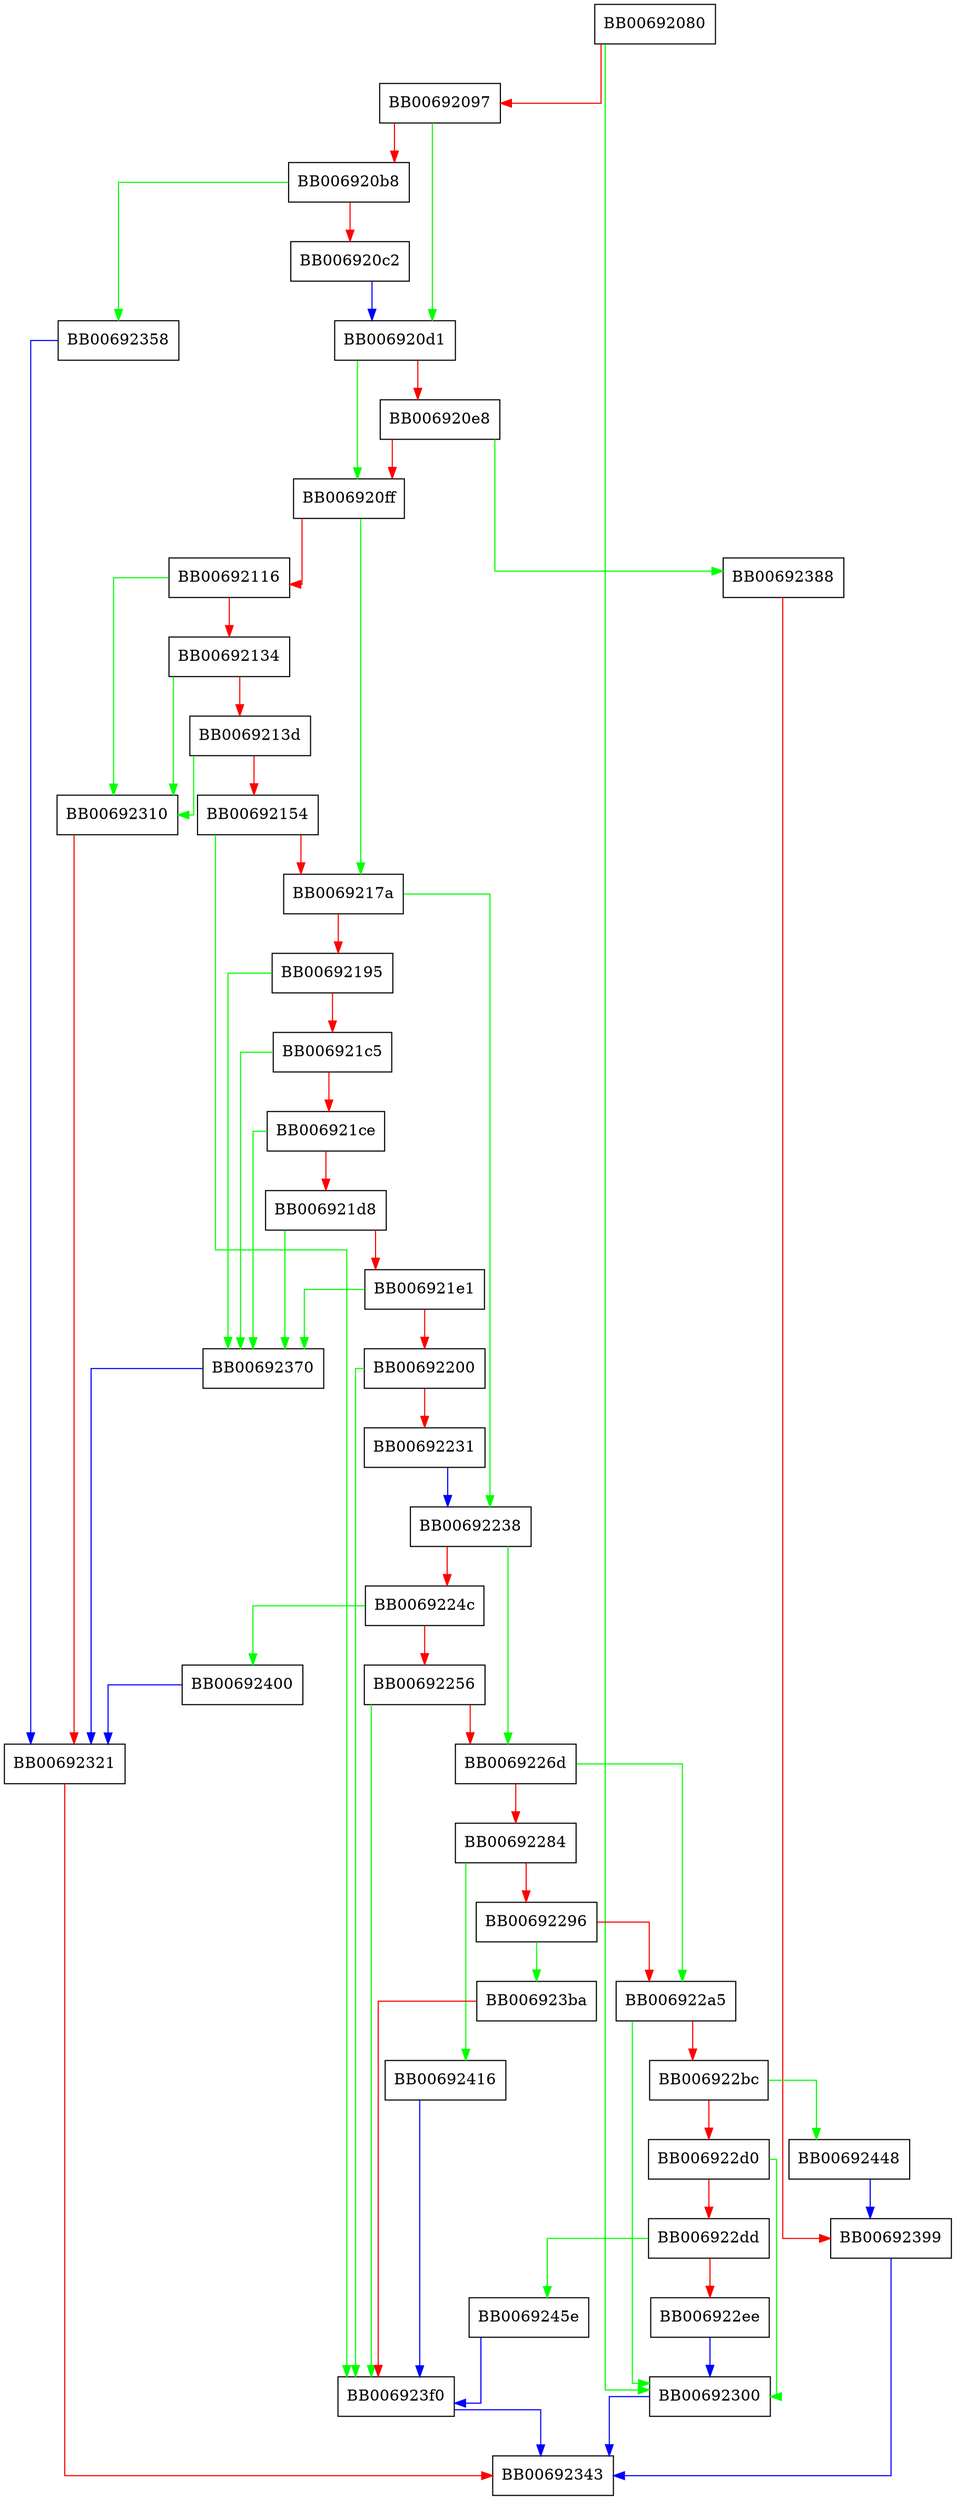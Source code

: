 digraph aes_set_ctx_params {
  node [shape="box"];
  graph [splines=ortho];
  BB00692080 -> BB00692300 [color="green"];
  BB00692080 -> BB00692097 [color="red"];
  BB00692097 -> BB006920d1 [color="green"];
  BB00692097 -> BB006920b8 [color="red"];
  BB006920b8 -> BB00692358 [color="green"];
  BB006920b8 -> BB006920c2 [color="red"];
  BB006920c2 -> BB006920d1 [color="blue"];
  BB006920d1 -> BB006920ff [color="green"];
  BB006920d1 -> BB006920e8 [color="red"];
  BB006920e8 -> BB00692388 [color="green"];
  BB006920e8 -> BB006920ff [color="red"];
  BB006920ff -> BB0069217a [color="green"];
  BB006920ff -> BB00692116 [color="red"];
  BB00692116 -> BB00692310 [color="green"];
  BB00692116 -> BB00692134 [color="red"];
  BB00692134 -> BB00692310 [color="green"];
  BB00692134 -> BB0069213d [color="red"];
  BB0069213d -> BB00692310 [color="green"];
  BB0069213d -> BB00692154 [color="red"];
  BB00692154 -> BB006923f0 [color="green"];
  BB00692154 -> BB0069217a [color="red"];
  BB0069217a -> BB00692238 [color="green"];
  BB0069217a -> BB00692195 [color="red"];
  BB00692195 -> BB00692370 [color="green"];
  BB00692195 -> BB006921c5 [color="red"];
  BB006921c5 -> BB00692370 [color="green"];
  BB006921c5 -> BB006921ce [color="red"];
  BB006921ce -> BB00692370 [color="green"];
  BB006921ce -> BB006921d8 [color="red"];
  BB006921d8 -> BB00692370 [color="green"];
  BB006921d8 -> BB006921e1 [color="red"];
  BB006921e1 -> BB00692370 [color="green"];
  BB006921e1 -> BB00692200 [color="red"];
  BB00692200 -> BB006923f0 [color="green"];
  BB00692200 -> BB00692231 [color="red"];
  BB00692231 -> BB00692238 [color="blue"];
  BB00692238 -> BB0069226d [color="green"];
  BB00692238 -> BB0069224c [color="red"];
  BB0069224c -> BB00692400 [color="green"];
  BB0069224c -> BB00692256 [color="red"];
  BB00692256 -> BB006923f0 [color="green"];
  BB00692256 -> BB0069226d [color="red"];
  BB0069226d -> BB006922a5 [color="green"];
  BB0069226d -> BB00692284 [color="red"];
  BB00692284 -> BB00692416 [color="green"];
  BB00692284 -> BB00692296 [color="red"];
  BB00692296 -> BB006923ba [color="green"];
  BB00692296 -> BB006922a5 [color="red"];
  BB006922a5 -> BB00692300 [color="green"];
  BB006922a5 -> BB006922bc [color="red"];
  BB006922bc -> BB00692448 [color="green"];
  BB006922bc -> BB006922d0 [color="red"];
  BB006922d0 -> BB00692300 [color="green"];
  BB006922d0 -> BB006922dd [color="red"];
  BB006922dd -> BB0069245e [color="green"];
  BB006922dd -> BB006922ee [color="red"];
  BB006922ee -> BB00692300 [color="blue"];
  BB00692300 -> BB00692343 [color="blue"];
  BB00692310 -> BB00692321 [color="red"];
  BB00692321 -> BB00692343 [color="red"];
  BB00692358 -> BB00692321 [color="blue"];
  BB00692370 -> BB00692321 [color="blue"];
  BB00692388 -> BB00692399 [color="red"];
  BB00692399 -> BB00692343 [color="blue"];
  BB006923ba -> BB006923f0 [color="red"];
  BB006923f0 -> BB00692343 [color="blue"];
  BB00692400 -> BB00692321 [color="blue"];
  BB00692416 -> BB006923f0 [color="blue"];
  BB00692448 -> BB00692399 [color="blue"];
  BB0069245e -> BB006923f0 [color="blue"];
}